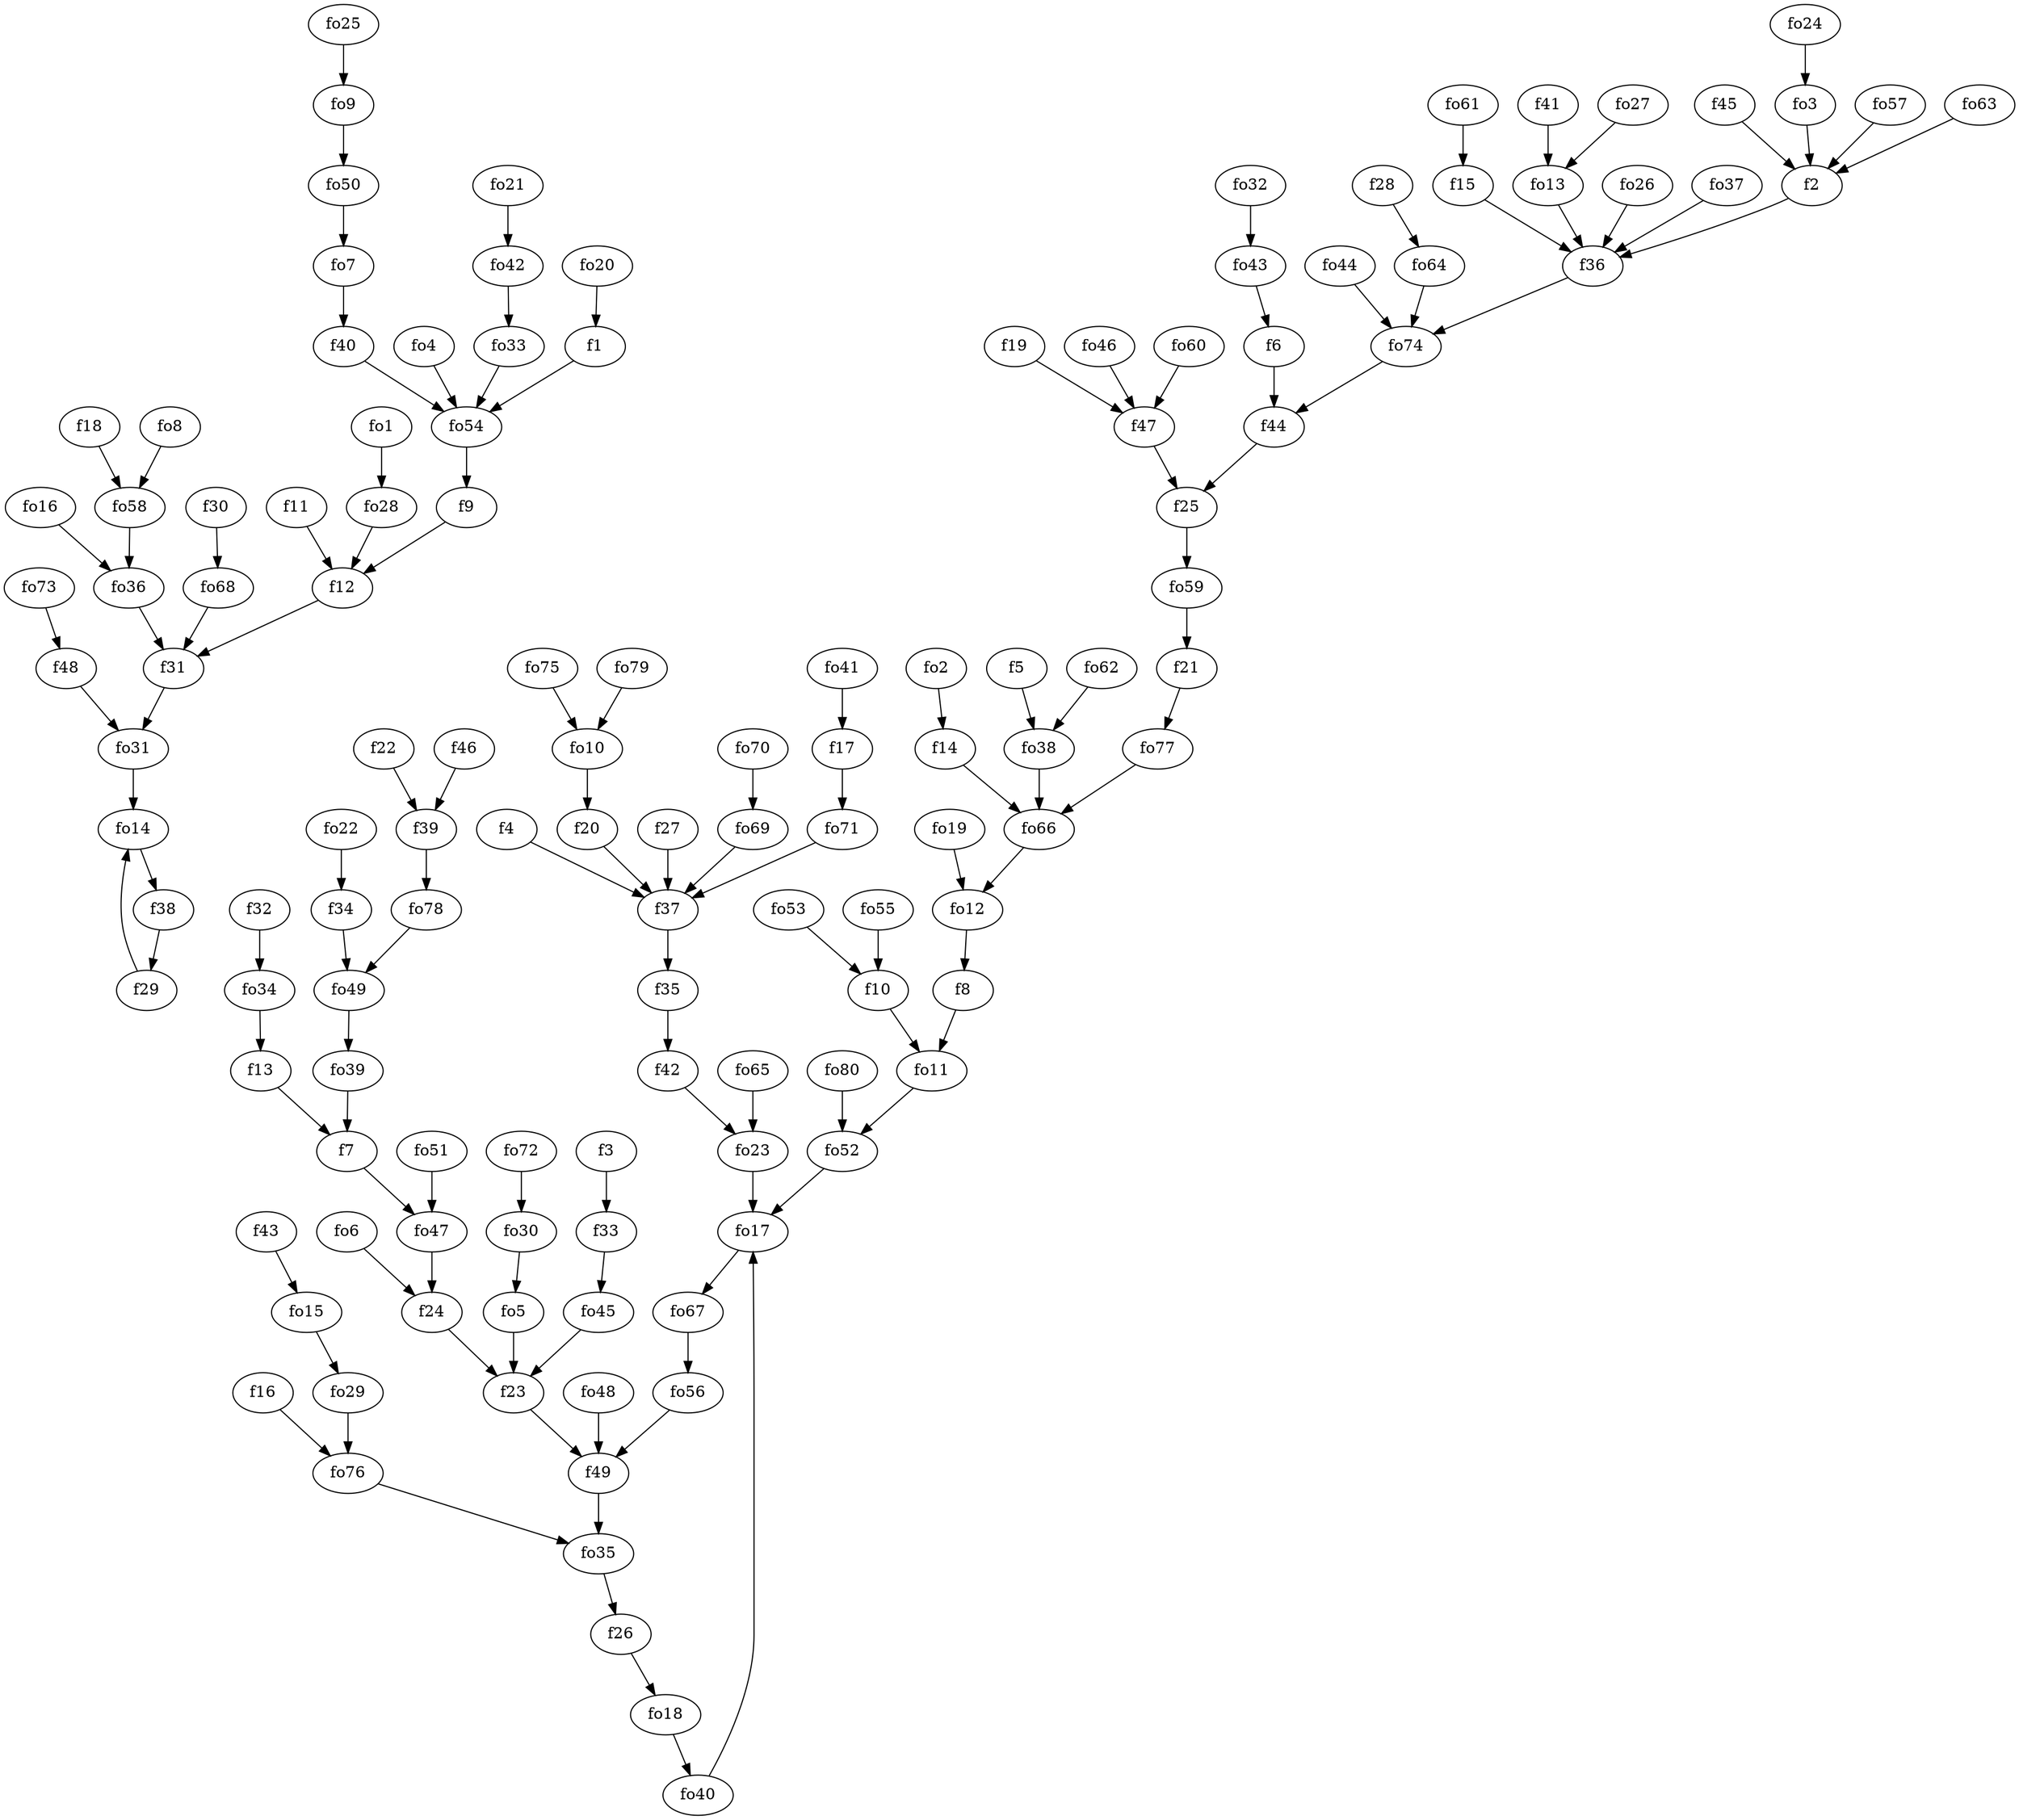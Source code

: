 strict digraph  {
f1;
f2;
f3;
f4;
f5;
f6;
f7;
f8;
f9;
f10;
f11;
f12;
f13;
f14;
f15;
f16;
f17;
f18;
f19;
f20;
f21;
f22;
f23;
f24;
f25;
f26;
f27;
f28;
f29;
f30;
f31;
f32;
f33;
f34;
f35;
f36;
f37;
f38;
f39;
f40;
f41;
f42;
f43;
f44;
f45;
f46;
f47;
f48;
f49;
fo1;
fo2;
fo3;
fo4;
fo5;
fo6;
fo7;
fo8;
fo9;
fo10;
fo11;
fo12;
fo13;
fo14;
fo15;
fo16;
fo17;
fo18;
fo19;
fo20;
fo21;
fo22;
fo23;
fo24;
fo25;
fo26;
fo27;
fo28;
fo29;
fo30;
fo31;
fo32;
fo33;
fo34;
fo35;
fo36;
fo37;
fo38;
fo39;
fo40;
fo41;
fo42;
fo43;
fo44;
fo45;
fo46;
fo47;
fo48;
fo49;
fo50;
fo51;
fo52;
fo53;
fo54;
fo55;
fo56;
fo57;
fo58;
fo59;
fo60;
fo61;
fo62;
fo63;
fo64;
fo65;
fo66;
fo67;
fo68;
fo69;
fo70;
fo71;
fo72;
fo73;
fo74;
fo75;
fo76;
fo77;
fo78;
fo79;
fo80;
f1 -> fo54  [weight=2];
f2 -> f36  [weight=2];
f3 -> f33  [weight=2];
f4 -> f37  [weight=2];
f5 -> fo38  [weight=2];
f6 -> f44  [weight=2];
f7 -> fo47  [weight=2];
f8 -> fo11  [weight=2];
f9 -> f12  [weight=2];
f10 -> fo11  [weight=2];
f11 -> f12  [weight=2];
f12 -> f31  [weight=2];
f13 -> f7  [weight=2];
f14 -> fo66  [weight=2];
f15 -> f36  [weight=2];
f16 -> fo76  [weight=2];
f17 -> fo71  [weight=2];
f18 -> fo58  [weight=2];
f19 -> f47  [weight=2];
f20 -> f37  [weight=2];
f21 -> fo77  [weight=2];
f22 -> f39  [weight=2];
f23 -> f49  [weight=2];
f24 -> f23  [weight=2];
f25 -> fo59  [weight=2];
f26 -> fo18  [weight=2];
f27 -> f37  [weight=2];
f28 -> fo64  [weight=2];
f29 -> fo14  [weight=2];
f30 -> fo68  [weight=2];
f31 -> fo31  [weight=2];
f32 -> fo34  [weight=2];
f33 -> fo45  [weight=2];
f34 -> fo49  [weight=2];
f35 -> f42  [weight=2];
f36 -> fo74  [weight=2];
f37 -> f35  [weight=2];
f38 -> f29  [weight=2];
f39 -> fo78  [weight=2];
f40 -> fo54  [weight=2];
f41 -> fo13  [weight=2];
f42 -> fo23  [weight=2];
f43 -> fo15  [weight=2];
f44 -> f25  [weight=2];
f45 -> f2  [weight=2];
f46 -> f39  [weight=2];
f47 -> f25  [weight=2];
f48 -> fo31  [weight=2];
f49 -> fo35  [weight=2];
fo1 -> fo28  [weight=2];
fo2 -> f14  [weight=2];
fo3 -> f2  [weight=2];
fo4 -> fo54  [weight=2];
fo5 -> f23  [weight=2];
fo6 -> f24  [weight=2];
fo7 -> f40  [weight=2];
fo8 -> fo58  [weight=2];
fo9 -> fo50  [weight=2];
fo10 -> f20  [weight=2];
fo11 -> fo52  [weight=2];
fo12 -> f8  [weight=2];
fo13 -> f36  [weight=2];
fo14 -> f38  [weight=2];
fo15 -> fo29  [weight=2];
fo16 -> fo36  [weight=2];
fo17 -> fo67  [weight=2];
fo18 -> fo40  [weight=2];
fo19 -> fo12  [weight=2];
fo20 -> f1  [weight=2];
fo21 -> fo42  [weight=2];
fo22 -> f34  [weight=2];
fo23 -> fo17  [weight=2];
fo24 -> fo3  [weight=2];
fo25 -> fo9  [weight=2];
fo26 -> f36  [weight=2];
fo27 -> fo13  [weight=2];
fo28 -> f12  [weight=2];
fo29 -> fo76  [weight=2];
fo30 -> fo5  [weight=2];
fo31 -> fo14  [weight=2];
fo32 -> fo43  [weight=2];
fo33 -> fo54  [weight=2];
fo34 -> f13  [weight=2];
fo35 -> f26  [weight=2];
fo36 -> f31  [weight=2];
fo37 -> f36  [weight=2];
fo38 -> fo66  [weight=2];
fo39 -> f7  [weight=2];
fo40 -> fo17  [weight=2];
fo41 -> f17  [weight=2];
fo42 -> fo33  [weight=2];
fo43 -> f6  [weight=2];
fo44 -> fo74  [weight=2];
fo45 -> f23  [weight=2];
fo46 -> f47  [weight=2];
fo47 -> f24  [weight=2];
fo48 -> f49  [weight=2];
fo49 -> fo39  [weight=2];
fo50 -> fo7  [weight=2];
fo51 -> fo47  [weight=2];
fo52 -> fo17  [weight=2];
fo53 -> f10  [weight=2];
fo54 -> f9  [weight=2];
fo55 -> f10  [weight=2];
fo56 -> f49  [weight=2];
fo57 -> f2  [weight=2];
fo58 -> fo36  [weight=2];
fo59 -> f21  [weight=2];
fo60 -> f47  [weight=2];
fo61 -> f15  [weight=2];
fo62 -> fo38  [weight=2];
fo63 -> f2  [weight=2];
fo64 -> fo74  [weight=2];
fo65 -> fo23  [weight=2];
fo66 -> fo12  [weight=2];
fo67 -> fo56  [weight=2];
fo68 -> f31  [weight=2];
fo69 -> f37  [weight=2];
fo70 -> fo69  [weight=2];
fo71 -> f37  [weight=2];
fo72 -> fo30  [weight=2];
fo73 -> f48  [weight=2];
fo74 -> f44  [weight=2];
fo75 -> fo10  [weight=2];
fo76 -> fo35  [weight=2];
fo77 -> fo66  [weight=2];
fo78 -> fo49  [weight=2];
fo79 -> fo10  [weight=2];
fo80 -> fo52  [weight=2];
}
